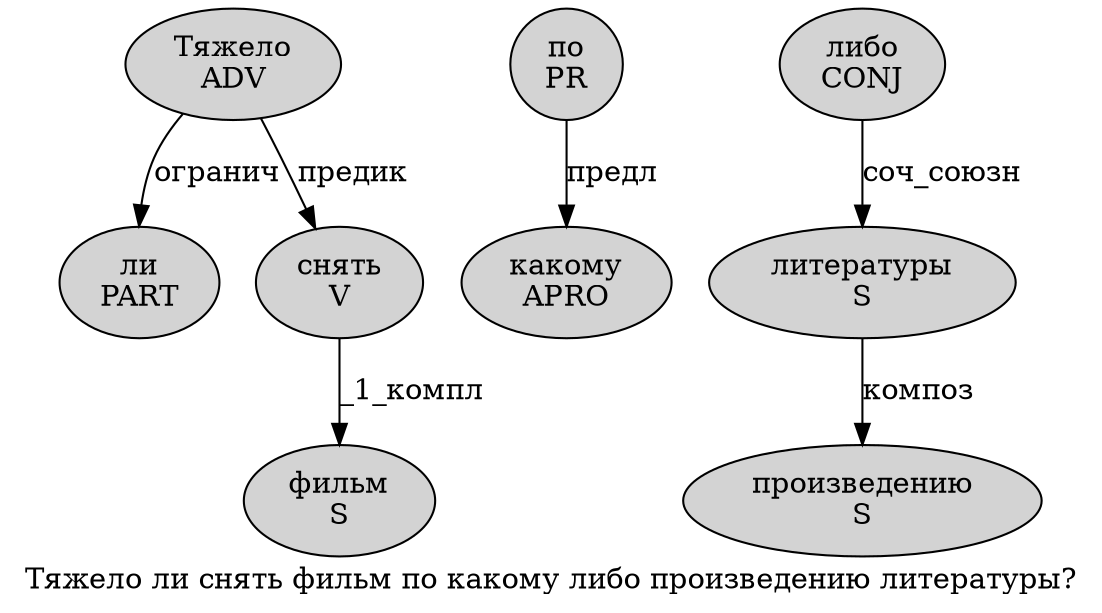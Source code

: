 digraph SENTENCE_3835 {
	graph [label="Тяжело ли снять фильм по какому либо произведению литературы?"]
	node [style=filled]
		0 [label="Тяжело
ADV" color="" fillcolor=lightgray penwidth=1 shape=ellipse]
		1 [label="ли
PART" color="" fillcolor=lightgray penwidth=1 shape=ellipse]
		2 [label="снять
V" color="" fillcolor=lightgray penwidth=1 shape=ellipse]
		3 [label="фильм
S" color="" fillcolor=lightgray penwidth=1 shape=ellipse]
		4 [label="по
PR" color="" fillcolor=lightgray penwidth=1 shape=ellipse]
		5 [label="какому
APRO" color="" fillcolor=lightgray penwidth=1 shape=ellipse]
		6 [label="либо
CONJ" color="" fillcolor=lightgray penwidth=1 shape=ellipse]
		7 [label="произведению
S" color="" fillcolor=lightgray penwidth=1 shape=ellipse]
		8 [label="литературы
S" color="" fillcolor=lightgray penwidth=1 shape=ellipse]
			8 -> 7 [label="композ"]
			2 -> 3 [label="_1_компл"]
			0 -> 1 [label="огранич"]
			0 -> 2 [label="предик"]
			6 -> 8 [label="соч_союзн"]
			4 -> 5 [label="предл"]
}